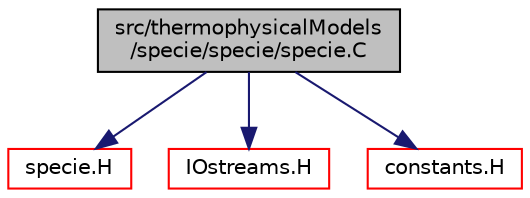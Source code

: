 digraph "src/thermophysicalModels/specie/specie/specie.C"
{
  bgcolor="transparent";
  edge [fontname="Helvetica",fontsize="10",labelfontname="Helvetica",labelfontsize="10"];
  node [fontname="Helvetica",fontsize="10",shape=record];
  Node0 [label="src/thermophysicalModels\l/specie/specie/specie.C",height=0.2,width=0.4,color="black", fillcolor="grey75", style="filled", fontcolor="black"];
  Node0 -> Node1 [color="midnightblue",fontsize="10",style="solid",fontname="Helvetica"];
  Node1 [label="specie.H",height=0.2,width=0.4,color="red",URL="$a17057.html"];
  Node0 -> Node88 [color="midnightblue",fontsize="10",style="solid",fontname="Helvetica"];
  Node88 [label="IOstreams.H",height=0.2,width=0.4,color="red",URL="$a09830.html",tooltip="Useful combination of include files which define Sin, Sout and Serr and the use of IO streams general..."];
  Node0 -> Node92 [color="midnightblue",fontsize="10",style="solid",fontname="Helvetica"];
  Node92 [label="constants.H",height=0.2,width=0.4,color="red",URL="$a10931.html"];
}
